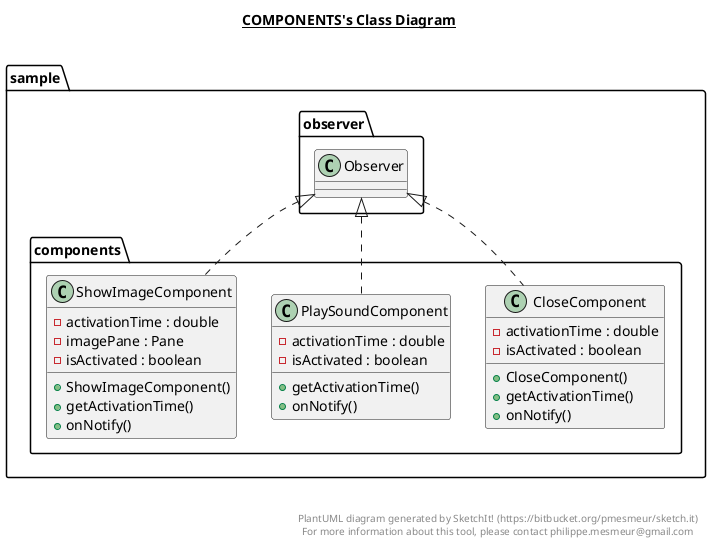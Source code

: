 @startuml

title __COMPONENTS's Class Diagram__\n

  namespace sample {
    namespace components {
      class sample.components.CloseComponent {
          - activationTime : double
          - isActivated : boolean
          + CloseComponent()
          + getActivationTime()
          + onNotify()
      }
    }
  }
  

  namespace sample {
    namespace components {
      class sample.components.PlaySoundComponent {
          - activationTime : double
          - isActivated : boolean
          + getActivationTime()
          + onNotify()
      }
    }
  }
  

  namespace sample {
    namespace components {
      class sample.components.ShowImageComponent {
          - activationTime : double
          - imagePane : Pane
          - isActivated : boolean
          + ShowImageComponent()
          + getActivationTime()
          + onNotify()
      }
    }
  }
  

  sample.components.CloseComponent .up.|> sample.observer.Observer
  sample.components.PlaySoundComponent .up.|> sample.observer.Observer
  sample.components.ShowImageComponent .up.|> sample.observer.Observer


right footer


PlantUML diagram generated by SketchIt! (https://bitbucket.org/pmesmeur/sketch.it)
For more information about this tool, please contact philippe.mesmeur@gmail.com
endfooter

@enduml
